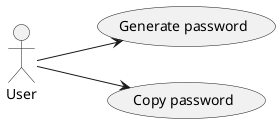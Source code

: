 @startuml

left to right direction

actor User

User --> (Generate password)
User --> (Copy password)

@enduml